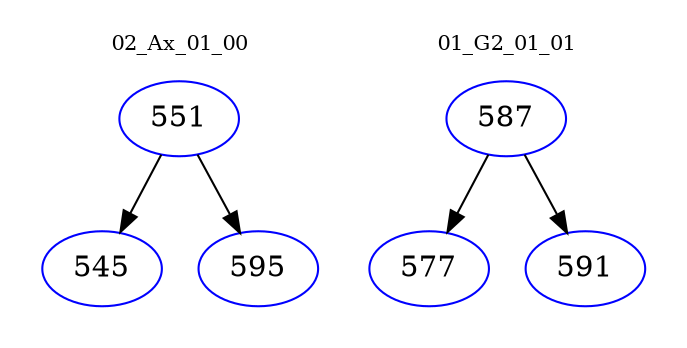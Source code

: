 digraph{
subgraph cluster_0 {
color = white
label = "02_Ax_01_00";
fontsize=10;
T0_551 [label="551", color="blue"]
T0_551 -> T0_545 [color="black"]
T0_545 [label="545", color="blue"]
T0_551 -> T0_595 [color="black"]
T0_595 [label="595", color="blue"]
}
subgraph cluster_1 {
color = white
label = "01_G2_01_01";
fontsize=10;
T1_587 [label="587", color="blue"]
T1_587 -> T1_577 [color="black"]
T1_577 [label="577", color="blue"]
T1_587 -> T1_591 [color="black"]
T1_591 [label="591", color="blue"]
}
}
